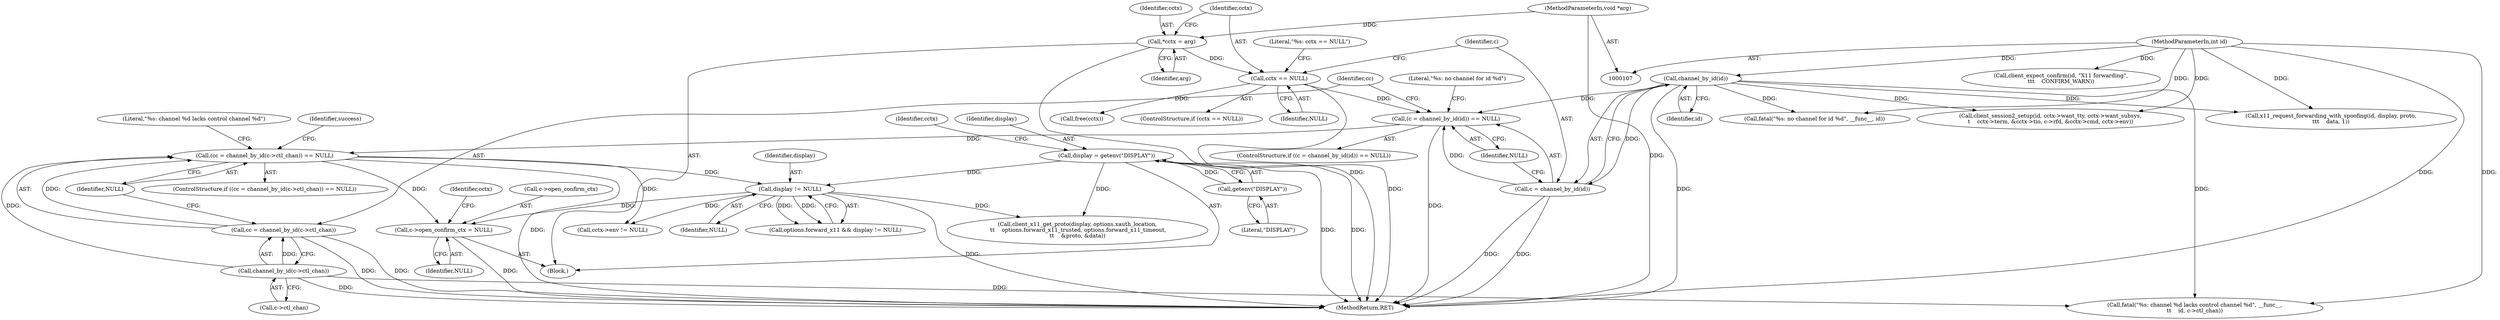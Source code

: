 digraph "0_mindrot_ed4ce82dbfa8a3a3c8ea6fa0db113c71e234416c_0@API" {
"1000319" [label="(Call,c->open_confirm_ctx = NULL)"];
"1000193" [label="(Call,display != NULL)"];
"1000180" [label="(Call,display = getenv(\"DISPLAY\"))"];
"1000182" [label="(Call,getenv(\"DISPLAY\"))"];
"1000140" [label="(Call,(cc = channel_by_id(c->ctl_chan)) == NULL)"];
"1000141" [label="(Call,cc = channel_by_id(c->ctl_chan))"];
"1000143" [label="(Call,channel_by_id(c->ctl_chan))"];
"1000129" [label="(Call,(c = channel_by_id(id)) == NULL)"];
"1000130" [label="(Call,c = channel_by_id(id))"];
"1000132" [label="(Call,channel_by_id(id))"];
"1000108" [label="(MethodParameterIn,int id)"];
"1000122" [label="(Call,cctx == NULL)"];
"1000113" [label="(Call,*cctx = arg)"];
"1000110" [label="(MethodParameterIn,void *arg)"];
"1000327" [label="(Identifier,cctx)"];
"1000365" [label="(MethodReturn,RET)"];
"1000334" [label="(Call,cctx->env != NULL)"];
"1000157" [label="(Identifier,success)"];
"1000226" [label="(Call,client_expect_confirm(id, \"X11 forwarding\",\n\t\t\t    CONFIRM_WARN))"];
"1000320" [label="(Call,c->open_confirm_ctx)"];
"1000195" [label="(Identifier,NULL)"];
"1000180" [label="(Call,display = getenv(\"DISPLAY\"))"];
"1000141" [label="(Call,cc = channel_by_id(c->ctl_chan))"];
"1000142" [label="(Identifier,cc)"];
"1000363" [label="(Call,free(cctx))"];
"1000140" [label="(Call,(cc = channel_by_id(c->ctl_chan)) == NULL)"];
"1000323" [label="(Identifier,NULL)"];
"1000183" [label="(Literal,\"DISPLAY\")"];
"1000110" [label="(MethodParameterIn,void *arg)"];
"1000108" [label="(MethodParameterIn,int id)"];
"1000115" [label="(Identifier,arg)"];
"1000123" [label="(Identifier,cctx)"];
"1000136" [label="(Literal,\"%s: no channel for id %d\")"];
"1000319" [label="(Call,c->open_confirm_ctx = NULL)"];
"1000129" [label="(Call,(c = channel_by_id(id)) == NULL)"];
"1000135" [label="(Call,fatal(\"%s: no channel for id %d\", __func__, id))"];
"1000113" [label="(Call,*cctx = arg)"];
"1000147" [label="(Identifier,NULL)"];
"1000111" [label="(Block,)"];
"1000240" [label="(Call,client_session2_setup(id, cctx->want_tty, cctx->want_subsys,\n\t    cctx->term, &cctx->tio, c->rfd, &cctx->cmd, cctx->env))"];
"1000131" [label="(Identifier,c)"];
"1000133" [label="(Identifier,id)"];
"1000134" [label="(Identifier,NULL)"];
"1000149" [label="(Literal,\"%s: channel %d lacks control channel %d\")"];
"1000220" [label="(Call,x11_request_forwarding_with_spoofing(id, display, proto,\n\t\t\t    data, 1))"];
"1000122" [label="(Call,cctx == NULL)"];
"1000193" [label="(Call,display != NULL)"];
"1000189" [label="(Call,options.forward_x11 && display != NULL)"];
"1000187" [label="(Identifier,cctx)"];
"1000128" [label="(ControlStructure,if ((c = channel_by_id(id)) == NULL))"];
"1000126" [label="(Literal,\"%s: cctx == NULL\")"];
"1000201" [label="(Call,client_x11_get_proto(display, options.xauth_location,\n \t\t    options.forward_x11_trusted, options.forward_x11_timeout,\n\t\t    &proto, &data))"];
"1000132" [label="(Call,channel_by_id(id))"];
"1000139" [label="(ControlStructure,if ((cc = channel_by_id(c->ctl_chan)) == NULL))"];
"1000148" [label="(Call,fatal(\"%s: channel %d lacks control channel %d\", __func__,\n\t\t    id, c->ctl_chan))"];
"1000114" [label="(Identifier,cctx)"];
"1000130" [label="(Call,c = channel_by_id(id))"];
"1000143" [label="(Call,channel_by_id(c->ctl_chan))"];
"1000181" [label="(Identifier,display)"];
"1000121" [label="(ControlStructure,if (cctx == NULL))"];
"1000182" [label="(Call,getenv(\"DISPLAY\"))"];
"1000194" [label="(Identifier,display)"];
"1000124" [label="(Identifier,NULL)"];
"1000144" [label="(Call,c->ctl_chan)"];
"1000319" -> "1000111"  [label="AST: "];
"1000319" -> "1000323"  [label="CFG: "];
"1000320" -> "1000319"  [label="AST: "];
"1000323" -> "1000319"  [label="AST: "];
"1000327" -> "1000319"  [label="CFG: "];
"1000319" -> "1000365"  [label="DDG: "];
"1000193" -> "1000319"  [label="DDG: "];
"1000140" -> "1000319"  [label="DDG: "];
"1000193" -> "1000189"  [label="AST: "];
"1000193" -> "1000195"  [label="CFG: "];
"1000194" -> "1000193"  [label="AST: "];
"1000195" -> "1000193"  [label="AST: "];
"1000189" -> "1000193"  [label="CFG: "];
"1000193" -> "1000365"  [label="DDG: "];
"1000193" -> "1000189"  [label="DDG: "];
"1000193" -> "1000189"  [label="DDG: "];
"1000180" -> "1000193"  [label="DDG: "];
"1000140" -> "1000193"  [label="DDG: "];
"1000193" -> "1000201"  [label="DDG: "];
"1000193" -> "1000334"  [label="DDG: "];
"1000180" -> "1000111"  [label="AST: "];
"1000180" -> "1000182"  [label="CFG: "];
"1000181" -> "1000180"  [label="AST: "];
"1000182" -> "1000180"  [label="AST: "];
"1000187" -> "1000180"  [label="CFG: "];
"1000180" -> "1000365"  [label="DDG: "];
"1000180" -> "1000365"  [label="DDG: "];
"1000182" -> "1000180"  [label="DDG: "];
"1000180" -> "1000201"  [label="DDG: "];
"1000182" -> "1000183"  [label="CFG: "];
"1000183" -> "1000182"  [label="AST: "];
"1000140" -> "1000139"  [label="AST: "];
"1000140" -> "1000147"  [label="CFG: "];
"1000141" -> "1000140"  [label="AST: "];
"1000147" -> "1000140"  [label="AST: "];
"1000149" -> "1000140"  [label="CFG: "];
"1000157" -> "1000140"  [label="CFG: "];
"1000140" -> "1000365"  [label="DDG: "];
"1000141" -> "1000140"  [label="DDG: "];
"1000143" -> "1000140"  [label="DDG: "];
"1000129" -> "1000140"  [label="DDG: "];
"1000140" -> "1000334"  [label="DDG: "];
"1000141" -> "1000143"  [label="CFG: "];
"1000142" -> "1000141"  [label="AST: "];
"1000143" -> "1000141"  [label="AST: "];
"1000147" -> "1000141"  [label="CFG: "];
"1000141" -> "1000365"  [label="DDG: "];
"1000141" -> "1000365"  [label="DDG: "];
"1000143" -> "1000141"  [label="DDG: "];
"1000143" -> "1000144"  [label="CFG: "];
"1000144" -> "1000143"  [label="AST: "];
"1000143" -> "1000365"  [label="DDG: "];
"1000143" -> "1000148"  [label="DDG: "];
"1000129" -> "1000128"  [label="AST: "];
"1000129" -> "1000134"  [label="CFG: "];
"1000130" -> "1000129"  [label="AST: "];
"1000134" -> "1000129"  [label="AST: "];
"1000136" -> "1000129"  [label="CFG: "];
"1000142" -> "1000129"  [label="CFG: "];
"1000129" -> "1000365"  [label="DDG: "];
"1000130" -> "1000129"  [label="DDG: "];
"1000132" -> "1000129"  [label="DDG: "];
"1000122" -> "1000129"  [label="DDG: "];
"1000130" -> "1000132"  [label="CFG: "];
"1000131" -> "1000130"  [label="AST: "];
"1000132" -> "1000130"  [label="AST: "];
"1000134" -> "1000130"  [label="CFG: "];
"1000130" -> "1000365"  [label="DDG: "];
"1000130" -> "1000365"  [label="DDG: "];
"1000132" -> "1000130"  [label="DDG: "];
"1000132" -> "1000133"  [label="CFG: "];
"1000133" -> "1000132"  [label="AST: "];
"1000132" -> "1000365"  [label="DDG: "];
"1000108" -> "1000132"  [label="DDG: "];
"1000132" -> "1000135"  [label="DDG: "];
"1000132" -> "1000148"  [label="DDG: "];
"1000132" -> "1000220"  [label="DDG: "];
"1000132" -> "1000240"  [label="DDG: "];
"1000108" -> "1000107"  [label="AST: "];
"1000108" -> "1000365"  [label="DDG: "];
"1000108" -> "1000135"  [label="DDG: "];
"1000108" -> "1000148"  [label="DDG: "];
"1000108" -> "1000220"  [label="DDG: "];
"1000108" -> "1000226"  [label="DDG: "];
"1000108" -> "1000240"  [label="DDG: "];
"1000122" -> "1000121"  [label="AST: "];
"1000122" -> "1000124"  [label="CFG: "];
"1000123" -> "1000122"  [label="AST: "];
"1000124" -> "1000122"  [label="AST: "];
"1000126" -> "1000122"  [label="CFG: "];
"1000131" -> "1000122"  [label="CFG: "];
"1000122" -> "1000365"  [label="DDG: "];
"1000113" -> "1000122"  [label="DDG: "];
"1000122" -> "1000363"  [label="DDG: "];
"1000113" -> "1000111"  [label="AST: "];
"1000113" -> "1000115"  [label="CFG: "];
"1000114" -> "1000113"  [label="AST: "];
"1000115" -> "1000113"  [label="AST: "];
"1000123" -> "1000113"  [label="CFG: "];
"1000113" -> "1000365"  [label="DDG: "];
"1000110" -> "1000113"  [label="DDG: "];
"1000110" -> "1000107"  [label="AST: "];
"1000110" -> "1000365"  [label="DDG: "];
}
